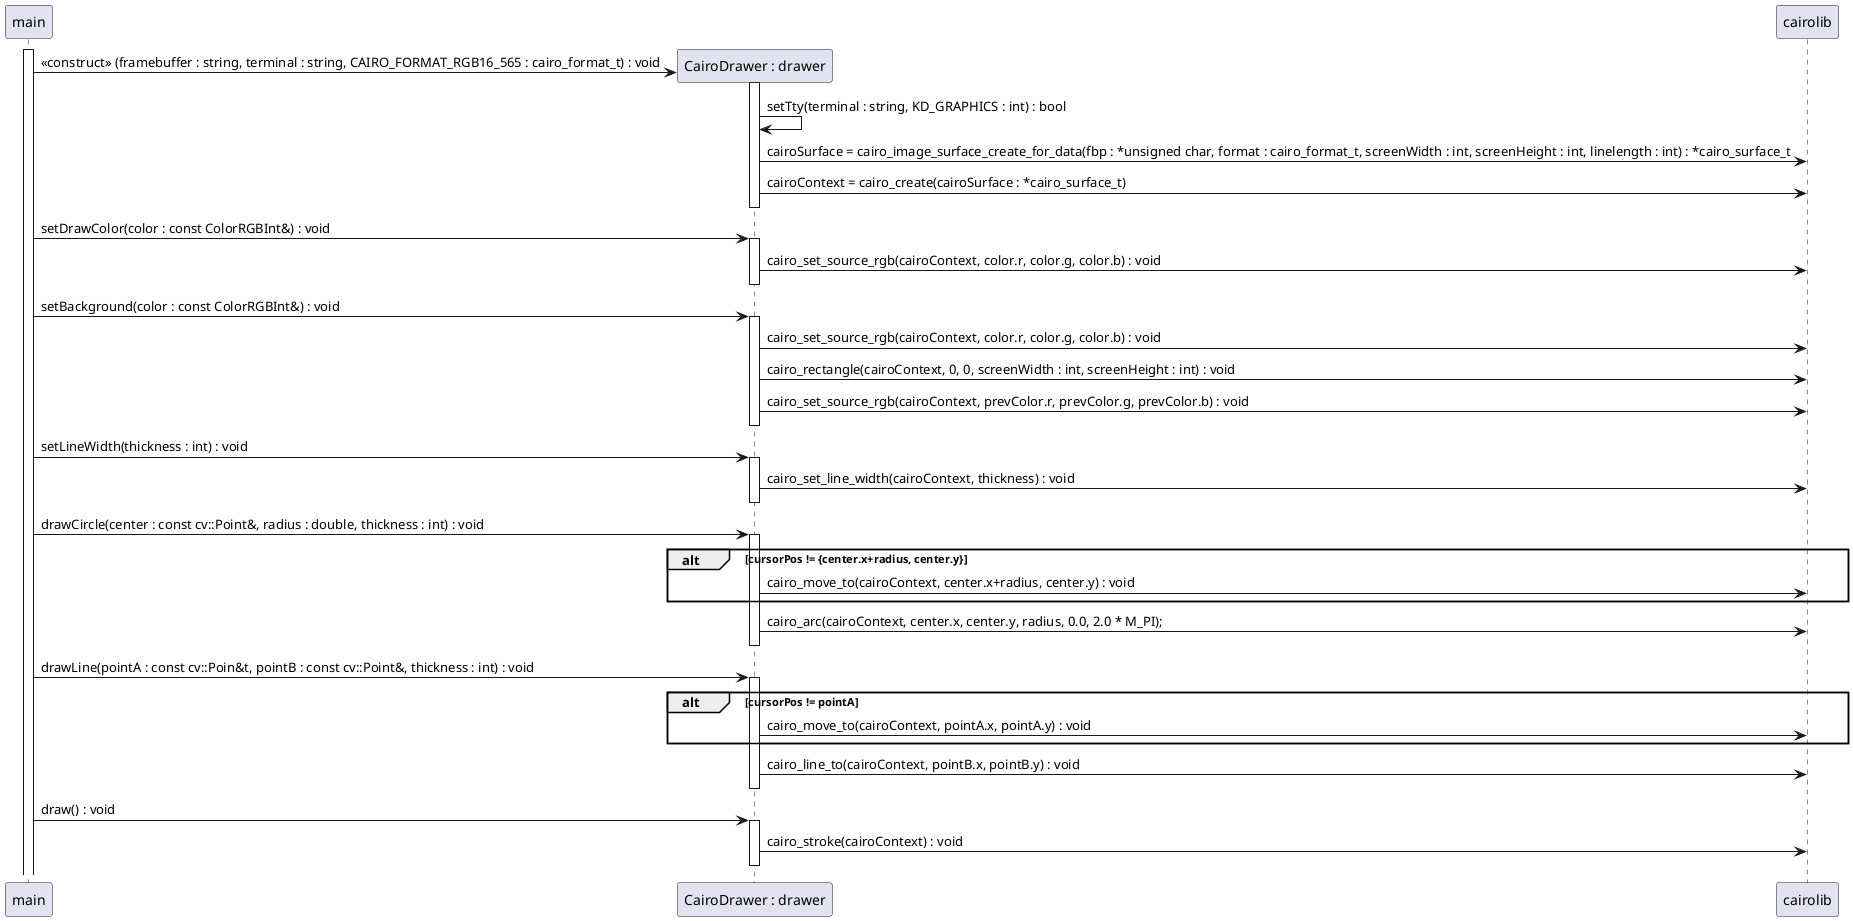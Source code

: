 @startuml

participant main as "main"
participant cairo as "CairoDrawer : drawer"
participant ca as "cairolib"

activate main

create cairo
main -> cairo : <<construct>> (framebuffer : string, terminal : string, CAIRO_FORMAT_RGB16_565 : cairo_format_t) : void
activate cairo
cairo -> cairo : setTty(terminal : string, KD_GRAPHICS : int) : bool
cairo -> ca : cairoSurface = cairo_image_surface_create_for_data(fbp : *unsigned char, format : cairo_format_t, screenWidth : int, screenHeight : int, linelength : int) : *cairo_surface_t
cairo -> ca : cairoContext = cairo_create(cairoSurface : *cairo_surface_t)
cairo -[hidden]> ca
deactivate cairo

main -> cairo : setDrawColor(color : const ColorRGBInt&) : void
activate cairo
cairo -> ca : cairo_set_source_rgb(cairoContext, color.r, color.g, color.b) : void
cairo -[hidden]> ca
deactivate cairo

main -> cairo : setBackground(color : const ColorRGBInt&) : void
activate cairo
cairo -> ca : cairo_set_source_rgb(cairoContext, color.r, color.g, color.b) : void
cairo -> ca : cairo_rectangle(cairoContext, 0, 0, screenWidth : int, screenHeight : int) : void
cairo -> ca : cairo_set_source_rgb(cairoContext, prevColor.r, prevColor.g, prevColor.b) : void
cairo -[hidden]> ca
deactivate cairo

main -> cairo : setLineWidth(thickness : int) : void
activate cairo
cairo -> ca : cairo_set_line_width(cairoContext, thickness) : void
cairo -[hidden]> ca
deactivate cairo

main -> cairo : drawCircle(center : const cv::Point&, radius : double, thickness : int) : void
activate cairo
alt cursorPos != {center.x+radius, center.y}
cairo -> ca : cairo_move_to(cairoContext, center.x+radius, center.y) : void
end
cairo -> ca : cairo_arc(cairoContext, center.x, center.y, radius, 0.0, 2.0 * M_PI);
cairo -[hidden]> ca
deactivate cairo

main -> cairo : drawLine(pointA : const cv::Poin&t, pointB : const cv::Point&, thickness : int) : void
activate cairo
alt cursorPos != pointA
cairo -> ca : cairo_move_to(cairoContext, pointA.x, pointA.y) : void
end
cairo -> ca : cairo_line_to(cairoContext, pointB.x, pointB.y) : void
cairo -[hidden]> ca
deactivate cairo

main -> cairo : draw() : void
activate cairo
cairo -> ca : cairo_stroke(cairoContext) : void
cairo -[hidden]> ca
deactivate cairo



@enduml